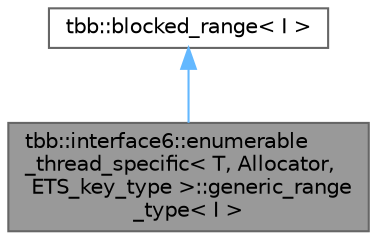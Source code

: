 digraph "tbb::interface6::enumerable_thread_specific&lt; T, Allocator, ETS_key_type &gt;::generic_range_type&lt; I &gt;"
{
 // LATEX_PDF_SIZE
  bgcolor="transparent";
  edge [fontname=Helvetica,fontsize=10,labelfontname=Helvetica,labelfontsize=10];
  node [fontname=Helvetica,fontsize=10,shape=box,height=0.2,width=0.4];
  Node1 [id="Node000001",label="tbb::interface6::enumerable\l_thread_specific\< T, Allocator,\l ETS_key_type \>::generic_range\l_type\< I \>",height=0.2,width=0.4,color="gray40", fillcolor="grey60", style="filled", fontcolor="black",tooltip="A generic range, used to create range objects from the iterators"];
  Node2 -> Node1 [id="edge1_Node000001_Node000002",dir="back",color="steelblue1",style="solid",tooltip=" "];
  Node2 [id="Node000002",label="tbb::blocked_range\< I \>",height=0.2,width=0.4,color="gray40", fillcolor="white", style="filled",URL="$classtbb_1_1blocked__range.html",tooltip=" "];
}
